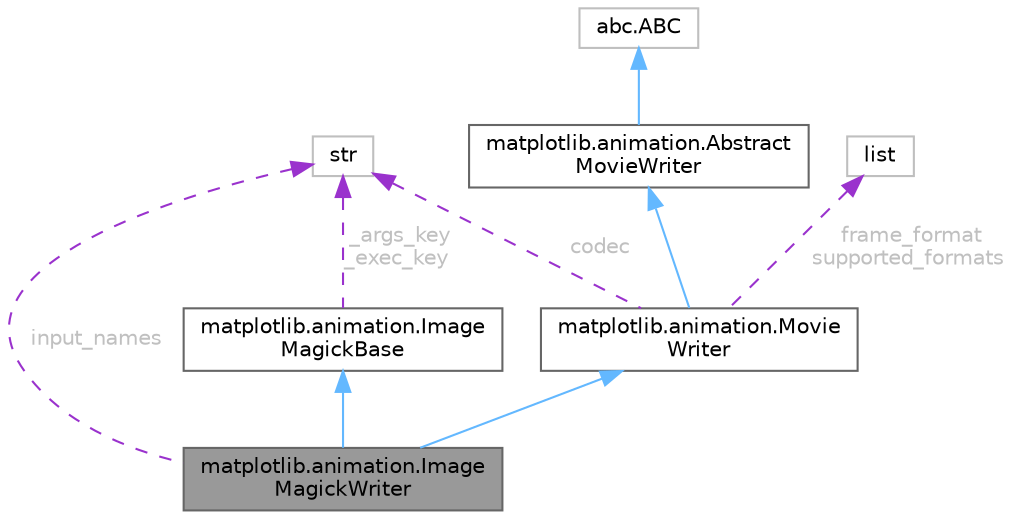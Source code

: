 digraph "matplotlib.animation.ImageMagickWriter"
{
 // LATEX_PDF_SIZE
  bgcolor="transparent";
  edge [fontname=Helvetica,fontsize=10,labelfontname=Helvetica,labelfontsize=10];
  node [fontname=Helvetica,fontsize=10,shape=box,height=0.2,width=0.4];
  Node1 [id="Node000001",label="matplotlib.animation.Image\lMagickWriter",height=0.2,width=0.4,color="gray40", fillcolor="grey60", style="filled", fontcolor="black",tooltip=" "];
  Node2 -> Node1 [id="edge1_Node000001_Node000002",dir="back",color="steelblue1",style="solid",tooltip=" "];
  Node2 [id="Node000002",label="matplotlib.animation.Image\lMagickBase",height=0.2,width=0.4,color="gray40", fillcolor="white", style="filled",URL="$de/d61/classmatplotlib_1_1animation_1_1ImageMagickBase.html",tooltip=" "];
  Node3 -> Node2 [id="edge2_Node000002_Node000003",dir="back",color="darkorchid3",style="dashed",tooltip=" ",label=" _args_key\n_exec_key",fontcolor="grey" ];
  Node3 [id="Node000003",label="str",height=0.2,width=0.4,color="grey75", fillcolor="white", style="filled",tooltip=" "];
  Node4 -> Node1 [id="edge3_Node000001_Node000004",dir="back",color="steelblue1",style="solid",tooltip=" "];
  Node4 [id="Node000004",label="matplotlib.animation.Movie\lWriter",height=0.2,width=0.4,color="gray40", fillcolor="white", style="filled",URL="$d3/d37/classmatplotlib_1_1animation_1_1MovieWriter.html",tooltip=" "];
  Node5 -> Node4 [id="edge4_Node000004_Node000005",dir="back",color="steelblue1",style="solid",tooltip=" "];
  Node5 [id="Node000005",label="matplotlib.animation.Abstract\lMovieWriter",height=0.2,width=0.4,color="gray40", fillcolor="white", style="filled",URL="$d6/d8e/classmatplotlib_1_1animation_1_1AbstractMovieWriter.html",tooltip=" "];
  Node6 -> Node5 [id="edge5_Node000005_Node000006",dir="back",color="steelblue1",style="solid",tooltip=" "];
  Node6 [id="Node000006",label="abc.ABC",height=0.2,width=0.4,color="grey75", fillcolor="white", style="filled",tooltip=" "];
  Node7 -> Node4 [id="edge6_Node000004_Node000007",dir="back",color="darkorchid3",style="dashed",tooltip=" ",label=" frame_format\nsupported_formats",fontcolor="grey" ];
  Node7 [id="Node000007",label="list",height=0.2,width=0.4,color="grey75", fillcolor="white", style="filled",tooltip=" "];
  Node3 -> Node4 [id="edge7_Node000004_Node000003",dir="back",color="darkorchid3",style="dashed",tooltip=" ",label=" codec",fontcolor="grey" ];
  Node3 -> Node1 [id="edge8_Node000001_Node000003",dir="back",color="darkorchid3",style="dashed",tooltip=" ",label=" input_names",fontcolor="grey" ];
}
